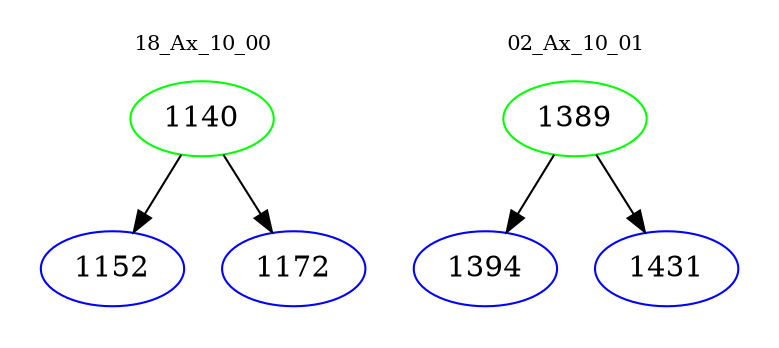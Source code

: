 digraph{
subgraph cluster_0 {
color = white
label = "18_Ax_10_00";
fontsize=10;
T0_1140 [label="1140", color="green"]
T0_1140 -> T0_1152 [color="black"]
T0_1152 [label="1152", color="blue"]
T0_1140 -> T0_1172 [color="black"]
T0_1172 [label="1172", color="blue"]
}
subgraph cluster_1 {
color = white
label = "02_Ax_10_01";
fontsize=10;
T1_1389 [label="1389", color="green"]
T1_1389 -> T1_1394 [color="black"]
T1_1394 [label="1394", color="blue"]
T1_1389 -> T1_1431 [color="black"]
T1_1431 [label="1431", color="blue"]
}
}
